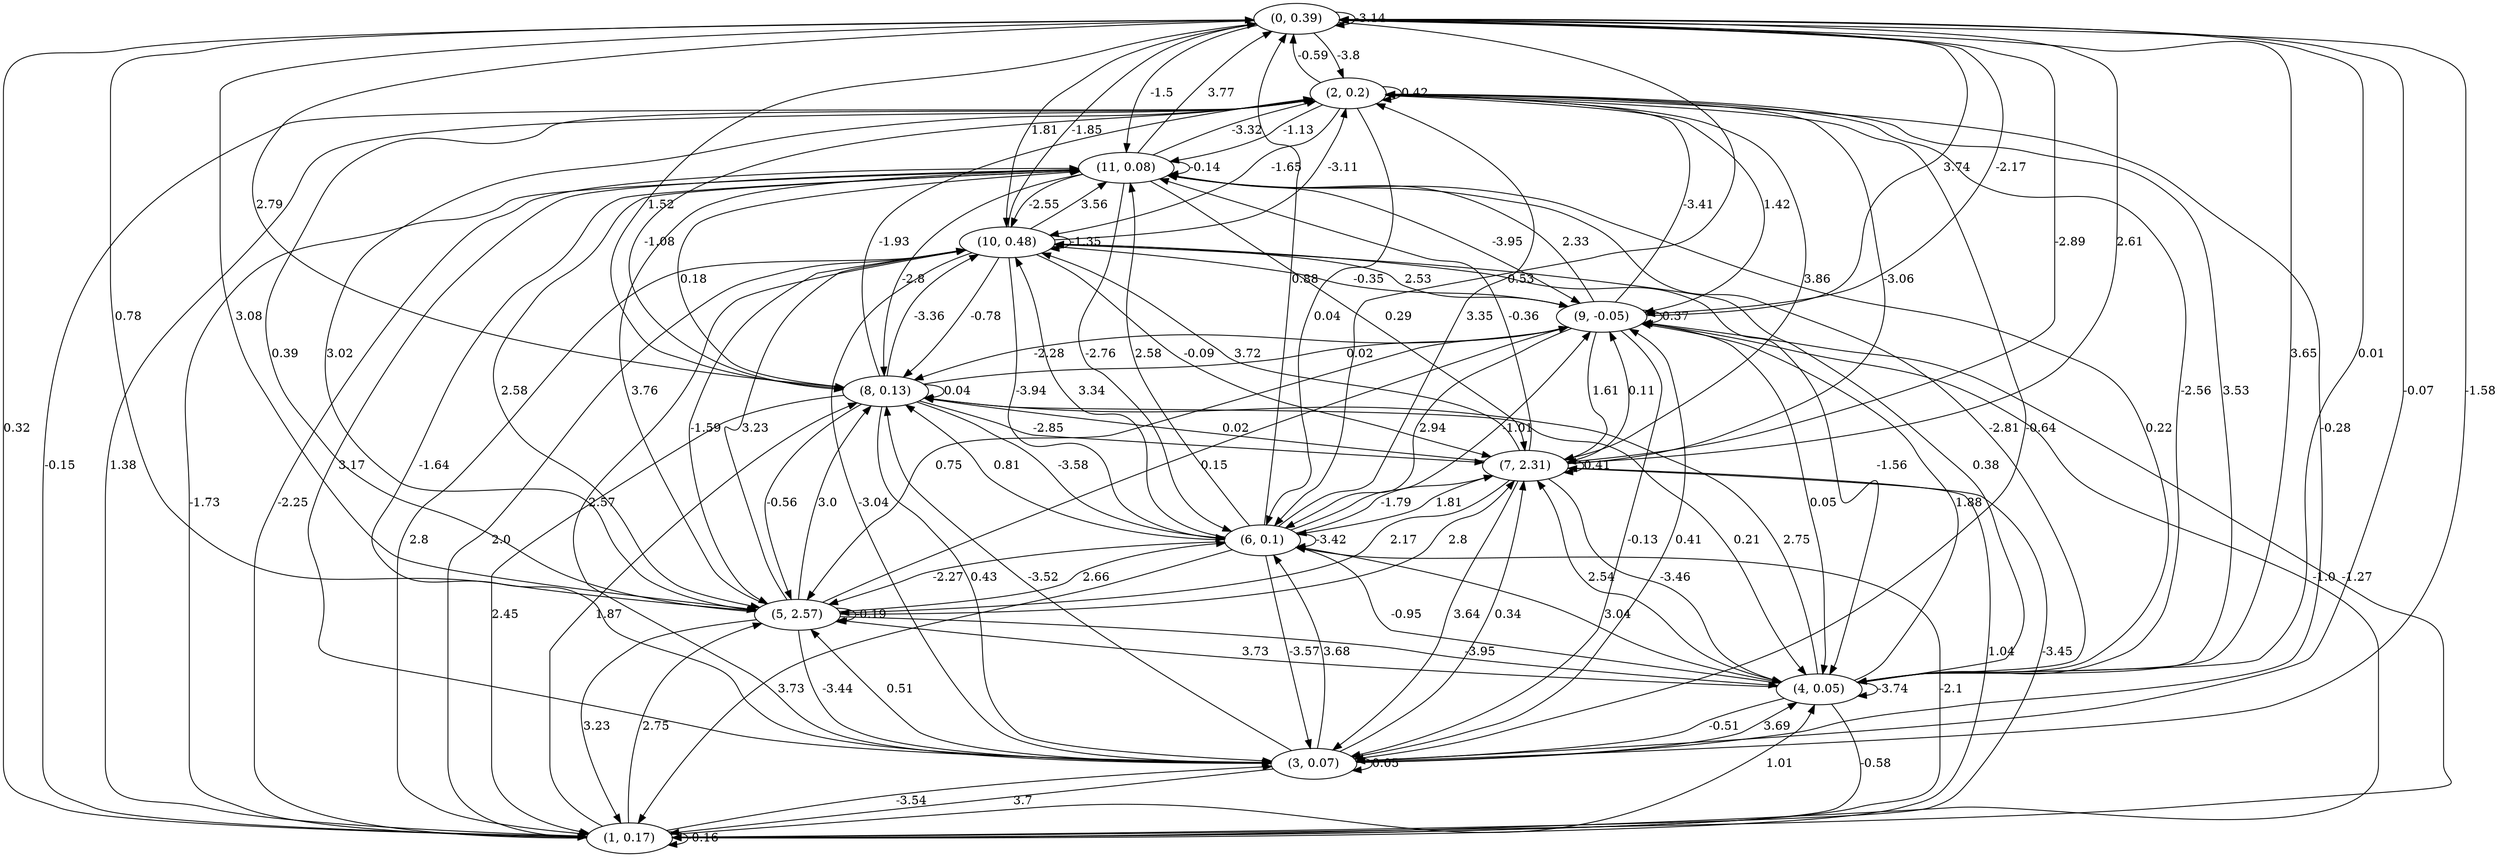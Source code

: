 digraph {
    0 [ label = "(0, 0.39)" ]
    1 [ label = "(1, 0.17)" ]
    2 [ label = "(2, 0.2)" ]
    3 [ label = "(3, 0.07)" ]
    4 [ label = "(4, 0.05)" ]
    5 [ label = "(5, 2.57)" ]
    6 [ label = "(6, 0.1)" ]
    7 [ label = "(7, 2.31)" ]
    8 [ label = "(8, 0.13)" ]
    9 [ label = "(9, -0.05)" ]
    10 [ label = "(10, 0.48)" ]
    11 [ label = "(11, 0.08)" ]
    0 -> 0 [ label = "-3.14" ]
    1 -> 1 [ label = "-0.16" ]
    2 -> 2 [ label = "0.42" ]
    3 -> 3 [ label = "0.05" ]
    4 -> 4 [ label = "-3.74" ]
    5 -> 5 [ label = "-0.19" ]
    6 -> 6 [ label = "-3.42" ]
    7 -> 7 [ label = "0.41" ]
    8 -> 8 [ label = "0.04" ]
    9 -> 9 [ label = "0.37" ]
    10 -> 10 [ label = "-1.35" ]
    11 -> 11 [ label = "-0.14" ]
    1 -> 0 [ label = "0.32" ]
    2 -> 0 [ label = "-0.59" ]
    3 -> 0 [ label = "-1.58" ]
    4 -> 0 [ label = "0.01" ]
    5 -> 0 [ label = "0.78" ]
    6 -> 0 [ label = "0.88" ]
    7 -> 0 [ label = "2.61" ]
    8 -> 0 [ label = "1.52" ]
    9 -> 0 [ label = "3.74" ]
    10 -> 0 [ label = "-1.85" ]
    11 -> 0 [ label = "3.77" ]
    2 -> 1 [ label = "-0.15" ]
    3 -> 1 [ label = "3.7" ]
    4 -> 1 [ label = "-0.58" ]
    5 -> 1 [ label = "3.23" ]
    6 -> 1 [ label = "3.73" ]
    7 -> 1 [ label = "1.04" ]
    8 -> 1 [ label = "2.45" ]
    9 -> 1 [ label = "-1.0" ]
    10 -> 1 [ label = "2.8" ]
    11 -> 1 [ label = "-1.73" ]
    0 -> 2 [ label = "-3.8" ]
    1 -> 2 [ label = "1.38" ]
    3 -> 2 [ label = "-0.28" ]
    4 -> 2 [ label = "3.53" ]
    5 -> 2 [ label = "0.39" ]
    6 -> 2 [ label = "3.35" ]
    7 -> 2 [ label = "-3.06" ]
    8 -> 2 [ label = "-1.93" ]
    9 -> 2 [ label = "-3.41" ]
    10 -> 2 [ label = "-3.11" ]
    11 -> 2 [ label = "-3.32" ]
    0 -> 3 [ label = "-0.07" ]
    1 -> 3 [ label = "-3.54" ]
    2 -> 3 [ label = "-0.64" ]
    4 -> 3 [ label = "-0.51" ]
    5 -> 3 [ label = "-3.44" ]
    6 -> 3 [ label = "-3.57" ]
    7 -> 3 [ label = "3.64" ]
    8 -> 3 [ label = "0.43" ]
    9 -> 3 [ label = "-0.13" ]
    10 -> 3 [ label = "-3.04" ]
    11 -> 3 [ label = "3.17" ]
    0 -> 4 [ label = "3.65" ]
    1 -> 4 [ label = "1.01" ]
    2 -> 4 [ label = "-2.56" ]
    3 -> 4 [ label = "3.69" ]
    5 -> 4 [ label = "-3.95" ]
    6 -> 4 [ label = "3.04" ]
    7 -> 4 [ label = "-3.46" ]
    8 -> 4 [ label = "0.21" ]
    9 -> 4 [ label = "0.05" ]
    10 -> 4 [ label = "-1.56" ]
    11 -> 4 [ label = "-2.81" ]
    0 -> 5 [ label = "3.08" ]
    1 -> 5 [ label = "2.75" ]
    2 -> 5 [ label = "3.02" ]
    3 -> 5 [ label = "0.51" ]
    4 -> 5 [ label = "3.73" ]
    6 -> 5 [ label = "-2.27" ]
    7 -> 5 [ label = "2.17" ]
    8 -> 5 [ label = "-0.56" ]
    9 -> 5 [ label = "0.75" ]
    10 -> 5 [ label = "-1.59" ]
    11 -> 5 [ label = "2.58" ]
    0 -> 6 [ label = "0.53" ]
    1 -> 6 [ label = "-2.1" ]
    2 -> 6 [ label = "0.04" ]
    3 -> 6 [ label = "3.68" ]
    4 -> 6 [ label = "-0.95" ]
    5 -> 6 [ label = "2.66" ]
    7 -> 6 [ label = "1.81" ]
    8 -> 6 [ label = "-3.58" ]
    9 -> 6 [ label = "2.94" ]
    10 -> 6 [ label = "-3.94" ]
    11 -> 6 [ label = "-2.76" ]
    0 -> 7 [ label = "-2.89" ]
    1 -> 7 [ label = "-3.45" ]
    2 -> 7 [ label = "3.86" ]
    3 -> 7 [ label = "0.34" ]
    4 -> 7 [ label = "2.54" ]
    5 -> 7 [ label = "2.8" ]
    6 -> 7 [ label = "-1.79" ]
    8 -> 7 [ label = "-2.85" ]
    9 -> 7 [ label = "1.61" ]
    10 -> 7 [ label = "-0.09" ]
    11 -> 7 [ label = "0.29" ]
    0 -> 8 [ label = "2.79" ]
    1 -> 8 [ label = "1.87" ]
    2 -> 8 [ label = "-1.08" ]
    3 -> 8 [ label = "-3.52" ]
    4 -> 8 [ label = "2.75" ]
    5 -> 8 [ label = "3.0" ]
    6 -> 8 [ label = "0.81" ]
    7 -> 8 [ label = "0.02" ]
    9 -> 8 [ label = "-2.28" ]
    10 -> 8 [ label = "-0.78" ]
    11 -> 8 [ label = "-2.8" ]
    0 -> 9 [ label = "-2.17" ]
    1 -> 9 [ label = "-1.27" ]
    2 -> 9 [ label = "1.42" ]
    3 -> 9 [ label = "0.41" ]
    4 -> 9 [ label = "1.88" ]
    5 -> 9 [ label = "0.15" ]
    6 -> 9 [ label = "-1.01" ]
    7 -> 9 [ label = "0.11" ]
    8 -> 9 [ label = "0.02" ]
    10 -> 9 [ label = "-0.35" ]
    11 -> 9 [ label = "-3.95" ]
    0 -> 10 [ label = "1.81" ]
    1 -> 10 [ label = "2.0" ]
    2 -> 10 [ label = "-1.65" ]
    3 -> 10 [ label = "2.57" ]
    4 -> 10 [ label = "0.38" ]
    5 -> 10 [ label = "3.23" ]
    6 -> 10 [ label = "3.34" ]
    7 -> 10 [ label = "3.72" ]
    8 -> 10 [ label = "-3.36" ]
    9 -> 10 [ label = "2.53" ]
    11 -> 10 [ label = "-2.55" ]
    0 -> 11 [ label = "-1.5" ]
    1 -> 11 [ label = "-2.25" ]
    2 -> 11 [ label = "-1.13" ]
    3 -> 11 [ label = "-1.64" ]
    4 -> 11 [ label = "0.22" ]
    5 -> 11 [ label = "3.76" ]
    6 -> 11 [ label = "2.58" ]
    7 -> 11 [ label = "-0.36" ]
    8 -> 11 [ label = "0.18" ]
    9 -> 11 [ label = "2.33" ]
    10 -> 11 [ label = "3.56" ]
}

